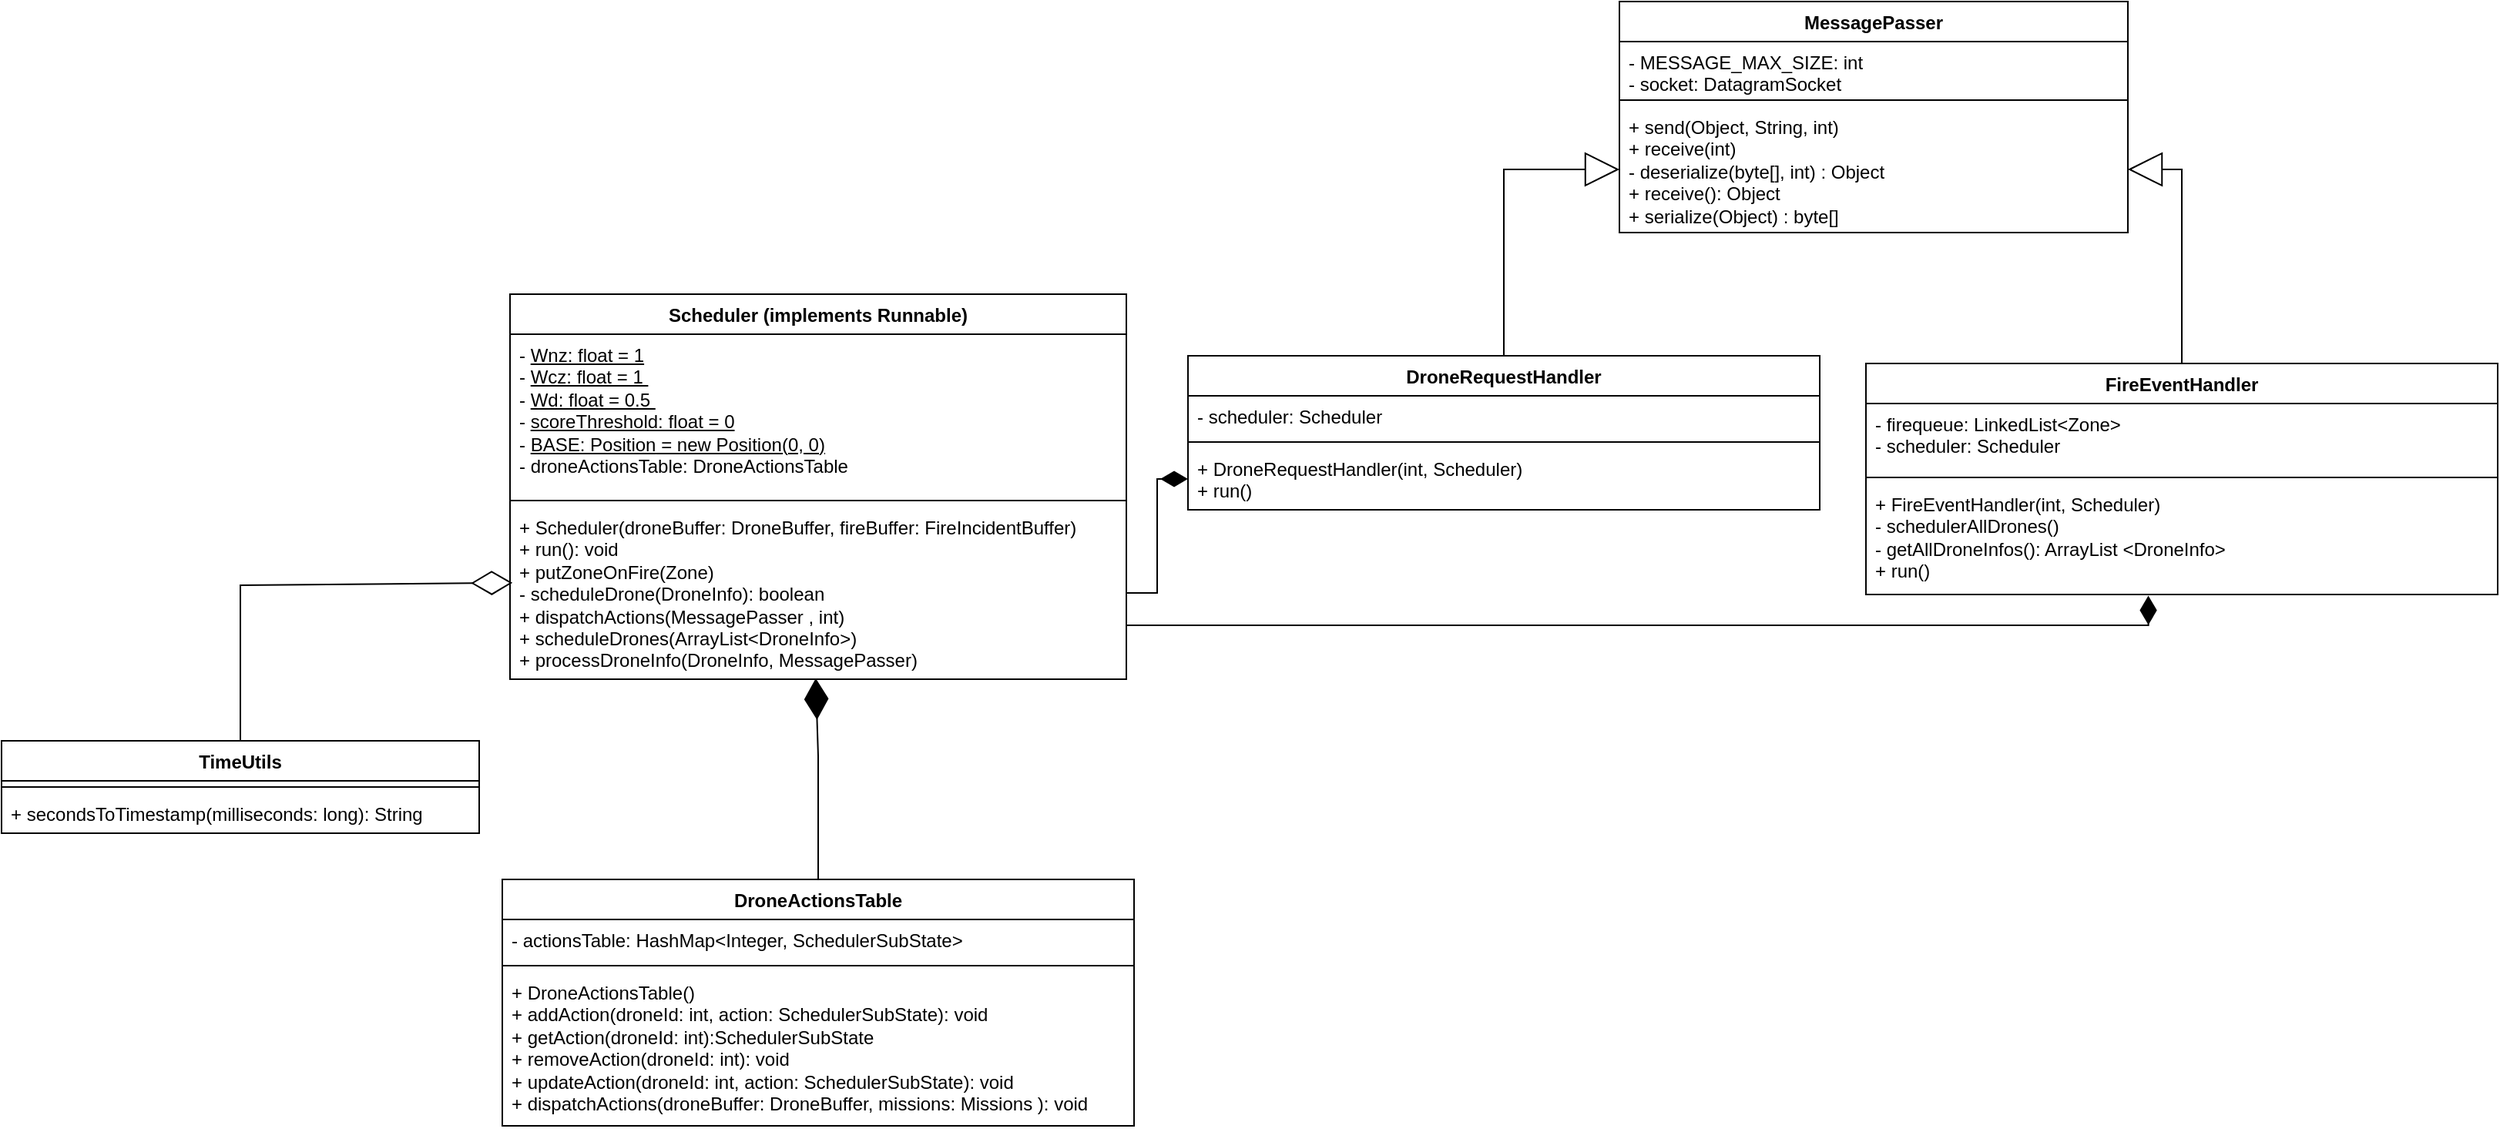 <mxfile version="26.1.1">
  <diagram name="Page-1" id="eEJxKL-lWHduR82IL-v4">
    <mxGraphModel dx="1716" dy="6792" grid="1" gridSize="10" guides="1" tooltips="1" connect="1" arrows="1" fold="1" page="1" pageScale="1" pageWidth="4681" pageHeight="3300" math="0" shadow="0">
      <root>
        <mxCell id="0" />
        <mxCell id="1" parent="0" />
        <mxCell id="h3W51ta-Ks5Jti1VDjaL-1" value="Scheduler (implements Runnable)" style="swimlane;fontStyle=1;align=center;verticalAlign=top;childLayout=stackLayout;horizontal=1;startSize=26;horizontalStack=0;resizeParent=1;resizeParentMax=0;resizeLast=0;collapsible=1;marginBottom=0;whiteSpace=wrap;html=1;" parent="1" vertex="1">
          <mxGeometry x="680" y="-990" width="400" height="250" as="geometry" />
        </mxCell>
        <mxCell id="h3W51ta-Ks5Jti1VDjaL-2" value="&lt;div&gt;- &lt;u&gt;Wnz: float = 1&lt;/u&gt;&amp;nbsp;&lt;/div&gt;&lt;div&gt;- &lt;u&gt;Wcz: float = 1&amp;nbsp;&lt;/u&gt;&lt;/div&gt;&lt;div&gt;- &lt;u&gt;Wd: float = 0.5&amp;nbsp;&lt;/u&gt;&lt;/div&gt;&lt;div&gt;- &lt;u&gt;scoreThreshold: float = 0&lt;/u&gt;&lt;/div&gt;&lt;div&gt;&lt;span style=&quot;background-color: transparent; color: light-dark(rgb(0, 0, 0), rgb(255, 255, 255));&quot;&gt;- &lt;u&gt;BASE:&amp;nbsp;&lt;/u&gt;&lt;/span&gt;&lt;u style=&quot;background-color: transparent; color: light-dark(rgb(0, 0, 0), rgb(255, 255, 255));&quot;&gt;Position&lt;/u&gt;&lt;u style=&quot;background-color: transparent; color: light-dark(rgb(0, 0, 0), rgb(255, 255, 255));&quot;&gt;&amp;nbsp;= new Position(0, 0)&lt;/u&gt;&lt;/div&gt;&lt;div&gt;- droneActionsTable:&amp;nbsp;&lt;span style=&quot;background-color: transparent; color: light-dark(rgb(0, 0, 0), rgb(255, 255, 255));&quot;&gt;DroneActionsTable&lt;/span&gt;&lt;span style=&quot;background-color: transparent; color: light-dark(rgb(0, 0, 0), rgb(255, 255, 255));&quot;&gt;&amp;nbsp;&lt;/span&gt;&lt;/div&gt;&lt;div&gt;&lt;br&gt;&lt;/div&gt;" style="text;strokeColor=none;fillColor=none;align=left;verticalAlign=top;spacingLeft=4;spacingRight=4;overflow=hidden;rotatable=0;points=[[0,0.5],[1,0.5]];portConstraint=eastwest;whiteSpace=wrap;html=1;" parent="h3W51ta-Ks5Jti1VDjaL-1" vertex="1">
          <mxGeometry y="26" width="400" height="104" as="geometry" />
        </mxCell>
        <mxCell id="h3W51ta-Ks5Jti1VDjaL-3" value="" style="line;strokeWidth=1;fillColor=none;align=left;verticalAlign=middle;spacingTop=-1;spacingLeft=3;spacingRight=3;rotatable=0;labelPosition=right;points=[];portConstraint=eastwest;strokeColor=inherit;" parent="h3W51ta-Ks5Jti1VDjaL-1" vertex="1">
          <mxGeometry y="130" width="400" height="8" as="geometry" />
        </mxCell>
        <mxCell id="h3W51ta-Ks5Jti1VDjaL-4" value="+ Scheduler(droneBuffer: DroneBuffer, fireBuffer: FireIncidentBuffer)&lt;div&gt;+ run(): void&lt;/div&gt;&lt;div&gt;+ putZoneOnFire(Zone)&lt;/div&gt;&lt;div&gt;- scheduleDrone(DroneInfo): boolean&lt;/div&gt;&lt;div&gt;+ dispatchActions(MessagePasser , int)&lt;/div&gt;&lt;div&gt;+ scheduleDrones(ArrayList&amp;lt;DroneInfo&amp;gt;)&lt;/div&gt;&lt;div&gt;+ processDroneInfo(DroneInfo, MessagePasser)&lt;/div&gt;&lt;div&gt;&lt;br&gt;&lt;/div&gt;" style="text;strokeColor=none;fillColor=none;align=left;verticalAlign=top;spacingLeft=4;spacingRight=4;overflow=hidden;rotatable=0;points=[[0,0.5],[1,0.5]];portConstraint=eastwest;whiteSpace=wrap;html=1;" parent="h3W51ta-Ks5Jti1VDjaL-1" vertex="1">
          <mxGeometry y="138" width="400" height="112" as="geometry" />
        </mxCell>
        <mxCell id="dKFs73hvSrn7vz81Vy-Z-1" value="DroneActionsTable" style="swimlane;fontStyle=1;align=center;verticalAlign=top;childLayout=stackLayout;horizontal=1;startSize=26;horizontalStack=0;resizeParent=1;resizeParentMax=0;resizeLast=0;collapsible=1;marginBottom=0;whiteSpace=wrap;html=1;" parent="1" vertex="1">
          <mxGeometry x="675" y="-610" width="410" height="160" as="geometry" />
        </mxCell>
        <mxCell id="dKFs73hvSrn7vz81Vy-Z-2" value="- actionsTable: HashMap&amp;lt;Integer, SchedulerSubState&amp;gt;&amp;nbsp;" style="text;strokeColor=none;fillColor=none;align=left;verticalAlign=top;spacingLeft=4;spacingRight=4;overflow=hidden;rotatable=0;points=[[0,0.5],[1,0.5]];portConstraint=eastwest;whiteSpace=wrap;html=1;" parent="dKFs73hvSrn7vz81Vy-Z-1" vertex="1">
          <mxGeometry y="26" width="410" height="26" as="geometry" />
        </mxCell>
        <mxCell id="dKFs73hvSrn7vz81Vy-Z-3" value="" style="line;strokeWidth=1;fillColor=none;align=left;verticalAlign=middle;spacingTop=-1;spacingLeft=3;spacingRight=3;rotatable=0;labelPosition=right;points=[];portConstraint=eastwest;strokeColor=inherit;" parent="dKFs73hvSrn7vz81Vy-Z-1" vertex="1">
          <mxGeometry y="52" width="410" height="8" as="geometry" />
        </mxCell>
        <mxCell id="dKFs73hvSrn7vz81Vy-Z-4" value="+ DroneActionsTable()&lt;div&gt;+ addAction(droneId: int, action:&amp;nbsp;&lt;span style=&quot;background-color: transparent; color: light-dark(rgb(0, 0, 0), rgb(255, 255, 255));&quot;&gt;SchedulerSubState&lt;/span&gt;&lt;span style=&quot;background-color: transparent; color: light-dark(rgb(0, 0, 0), rgb(255, 255, 255));&quot;&gt;):&amp;nbsp;&lt;/span&gt;&lt;span style=&quot;background-color: transparent; color: light-dark(rgb(0, 0, 0), rgb(255, 255, 255));&quot;&gt;void&lt;/span&gt;&lt;span style=&quot;background-color: transparent; color: light-dark(rgb(0, 0, 0), rgb(255, 255, 255));&quot;&gt;&amp;nbsp;&lt;/span&gt;&lt;/div&gt;&lt;div&gt;&lt;span style=&quot;background-color: transparent;&quot;&gt;+ getAction(droneId: int):&lt;/span&gt;&lt;span style=&quot;background-color: transparent; color: light-dark(rgb(0, 0, 0), rgb(255, 255, 255));&quot;&gt;SchedulerSubState&lt;/span&gt;&lt;/div&gt;&lt;div&gt;&lt;span style=&quot;background-color: transparent;&quot;&gt;+ removeAction(droneId: int): void&lt;/span&gt;&lt;/div&gt;&lt;div&gt;&lt;span style=&quot;background-color: transparent;&quot;&gt;+ updateAction(droneId: int, action:&amp;nbsp;&lt;/span&gt;&lt;span style=&quot;background-color: transparent; color: light-dark(rgb(0, 0, 0), rgb(255, 255, 255));&quot;&gt;SchedulerSubState)&lt;/span&gt;&lt;span style=&quot;background-color: transparent; color: light-dark(rgb(0, 0, 0), rgb(255, 255, 255));&quot;&gt;:&amp;nbsp;&lt;/span&gt;&lt;span style=&quot;background-color: transparent; color: light-dark(rgb(0, 0, 0), rgb(255, 255, 255));&quot;&gt;void&lt;/span&gt;&lt;/div&gt;&lt;div&gt;&lt;span style=&quot;background-color: transparent;&quot;&gt;+ dispatchActions(droneBuffer:&amp;nbsp;&lt;/span&gt;&lt;span style=&quot;background-color: transparent; color: light-dark(rgb(0, 0, 0), rgb(255, 255, 255));&quot;&gt;DroneBuffer&lt;/span&gt;&lt;span style=&quot;background-color: transparent; color: light-dark(rgb(0, 0, 0), rgb(255, 255, 255));&quot;&gt;, missions:&amp;nbsp;&lt;/span&gt;&lt;span style=&quot;background-color: transparent; color: light-dark(rgb(0, 0, 0), rgb(255, 255, 255));&quot;&gt;Missions&lt;/span&gt;&lt;span style=&quot;background-color: transparent; color: light-dark(rgb(0, 0, 0), rgb(255, 255, 255));&quot;&gt;&amp;nbsp;&lt;/span&gt;&lt;span style=&quot;background-color: transparent; color: light-dark(rgb(0, 0, 0), rgb(255, 255, 255));&quot;&gt;): void&lt;/span&gt;&lt;/div&gt;" style="text;strokeColor=none;fillColor=none;align=left;verticalAlign=top;spacingLeft=4;spacingRight=4;overflow=hidden;rotatable=0;points=[[0,0.5],[1,0.5]];portConstraint=eastwest;whiteSpace=wrap;html=1;" parent="dKFs73hvSrn7vz81Vy-Z-1" vertex="1">
          <mxGeometry y="60" width="410" height="100" as="geometry" />
        </mxCell>
        <mxCell id="dKFs73hvSrn7vz81Vy-Z-16" value="" style="endArrow=diamondThin;endFill=1;endSize=24;html=1;rounded=0;entryX=0.496;entryY=0.995;entryDx=0;entryDy=0;entryPerimeter=0;exitX=0.5;exitY=0;exitDx=0;exitDy=0;" parent="1" source="dKFs73hvSrn7vz81Vy-Z-1" target="h3W51ta-Ks5Jti1VDjaL-4" edge="1">
          <mxGeometry width="160" relative="1" as="geometry">
            <mxPoint x="885" y="-610" as="sourcePoint" />
            <mxPoint x="903.8" y="-766.43" as="targetPoint" />
            <Array as="points">
              <mxPoint x="880" y="-690" />
            </Array>
          </mxGeometry>
        </mxCell>
        <mxCell id="4UCcectZ9RR5FjJ4Dgxq-1" value="TimeUtils&lt;div&gt;&lt;br&gt;&lt;/div&gt;" style="swimlane;fontStyle=1;align=center;verticalAlign=top;childLayout=stackLayout;horizontal=1;startSize=26;horizontalStack=0;resizeParent=1;resizeParentMax=0;resizeLast=0;collapsible=1;marginBottom=0;whiteSpace=wrap;html=1;" parent="1" vertex="1">
          <mxGeometry x="350" y="-700" width="310" height="60" as="geometry" />
        </mxCell>
        <mxCell id="4UCcectZ9RR5FjJ4Dgxq-2" value="" style="line;strokeWidth=1;fillColor=none;align=left;verticalAlign=middle;spacingTop=-1;spacingLeft=3;spacingRight=3;rotatable=0;labelPosition=right;points=[];portConstraint=eastwest;strokeColor=inherit;" parent="4UCcectZ9RR5FjJ4Dgxq-1" vertex="1">
          <mxGeometry y="26" width="310" height="8" as="geometry" />
        </mxCell>
        <mxCell id="4UCcectZ9RR5FjJ4Dgxq-3" value="+ secondsToTimestamp(milliseconds: long): String" style="text;strokeColor=none;fillColor=none;align=left;verticalAlign=top;spacingLeft=4;spacingRight=4;overflow=hidden;rotatable=0;points=[[0,0.5],[1,0.5]];portConstraint=eastwest;whiteSpace=wrap;html=1;" parent="4UCcectZ9RR5FjJ4Dgxq-1" vertex="1">
          <mxGeometry y="34" width="310" height="26" as="geometry" />
        </mxCell>
        <mxCell id="4UCcectZ9RR5FjJ4Dgxq-4" value="" style="endArrow=diamondThin;endFill=0;endSize=24;html=1;rounded=0;entryX=0.004;entryY=0.441;entryDx=0;entryDy=0;exitX=0.5;exitY=0;exitDx=0;exitDy=0;entryPerimeter=0;" parent="1" source="4UCcectZ9RR5FjJ4Dgxq-1" target="h3W51ta-Ks5Jti1VDjaL-4" edge="1">
          <mxGeometry width="160" relative="1" as="geometry">
            <mxPoint x="440" y="-750" as="sourcePoint" />
            <mxPoint x="600" y="-750" as="targetPoint" />
            <Array as="points">
              <mxPoint x="505" y="-801" />
            </Array>
          </mxGeometry>
        </mxCell>
        <mxCell id="FIHha0fjzItLpae2ZwEn-1" value="MessagePasser" style="swimlane;fontStyle=1;align=center;verticalAlign=top;childLayout=stackLayout;horizontal=1;startSize=26;horizontalStack=0;resizeParent=1;resizeParentMax=0;resizeLast=0;collapsible=1;marginBottom=0;whiteSpace=wrap;html=1;" vertex="1" parent="1">
          <mxGeometry x="1400" y="-1180" width="330" height="150" as="geometry" />
        </mxCell>
        <mxCell id="FIHha0fjzItLpae2ZwEn-2" value="- MESSAGE_MAX_SIZE: int&lt;div&gt;- socket: DatagramSocket&lt;/div&gt;" style="text;strokeColor=none;fillColor=none;align=left;verticalAlign=top;spacingLeft=4;spacingRight=4;overflow=hidden;rotatable=0;points=[[0,0.5],[1,0.5]];portConstraint=eastwest;whiteSpace=wrap;html=1;" vertex="1" parent="FIHha0fjzItLpae2ZwEn-1">
          <mxGeometry y="26" width="330" height="34" as="geometry" />
        </mxCell>
        <mxCell id="FIHha0fjzItLpae2ZwEn-3" value="" style="line;strokeWidth=1;fillColor=none;align=left;verticalAlign=middle;spacingTop=-1;spacingLeft=3;spacingRight=3;rotatable=0;labelPosition=right;points=[];portConstraint=eastwest;strokeColor=inherit;" vertex="1" parent="FIHha0fjzItLpae2ZwEn-1">
          <mxGeometry y="60" width="330" height="8" as="geometry" />
        </mxCell>
        <mxCell id="FIHha0fjzItLpae2ZwEn-4" value="+ send(Object, String, int)&lt;div&gt;+ receive(int)&lt;/div&gt;&lt;div&gt;- deserialize(byte[], int) : Object&lt;/div&gt;&lt;div&gt;+ receive(): Object&lt;/div&gt;&lt;div&gt;+ serialize(Object) : byte[]&lt;/div&gt;&lt;div&gt;&lt;br&gt;&lt;/div&gt;" style="text;strokeColor=none;fillColor=none;align=left;verticalAlign=top;spacingLeft=4;spacingRight=4;overflow=hidden;rotatable=0;points=[[0,0.5],[1,0.5]];portConstraint=eastwest;whiteSpace=wrap;html=1;" vertex="1" parent="FIHha0fjzItLpae2ZwEn-1">
          <mxGeometry y="68" width="330" height="82" as="geometry" />
        </mxCell>
        <mxCell id="FIHha0fjzItLpae2ZwEn-15" style="edgeStyle=orthogonalEdgeStyle;rounded=0;orthogonalLoop=1;jettySize=auto;html=1;endArrow=block;endFill=0;strokeWidth=1;endSize=20;" edge="1" parent="1" source="FIHha0fjzItLpae2ZwEn-5" target="FIHha0fjzItLpae2ZwEn-4">
          <mxGeometry relative="1" as="geometry" />
        </mxCell>
        <mxCell id="FIHha0fjzItLpae2ZwEn-5" value="DroneRequestHandler" style="swimlane;fontStyle=1;align=center;verticalAlign=top;childLayout=stackLayout;horizontal=1;startSize=26;horizontalStack=0;resizeParent=1;resizeParentMax=0;resizeLast=0;collapsible=1;marginBottom=0;whiteSpace=wrap;html=1;" vertex="1" parent="1">
          <mxGeometry x="1120" y="-950" width="410" height="100" as="geometry" />
        </mxCell>
        <mxCell id="FIHha0fjzItLpae2ZwEn-6" value="- scheduler: Scheduler" style="text;strokeColor=none;fillColor=none;align=left;verticalAlign=top;spacingLeft=4;spacingRight=4;overflow=hidden;rotatable=0;points=[[0,0.5],[1,0.5]];portConstraint=eastwest;whiteSpace=wrap;html=1;" vertex="1" parent="FIHha0fjzItLpae2ZwEn-5">
          <mxGeometry y="26" width="410" height="26" as="geometry" />
        </mxCell>
        <mxCell id="FIHha0fjzItLpae2ZwEn-7" value="" style="line;strokeWidth=1;fillColor=none;align=left;verticalAlign=middle;spacingTop=-1;spacingLeft=3;spacingRight=3;rotatable=0;labelPosition=right;points=[];portConstraint=eastwest;strokeColor=inherit;" vertex="1" parent="FIHha0fjzItLpae2ZwEn-5">
          <mxGeometry y="52" width="410" height="8" as="geometry" />
        </mxCell>
        <mxCell id="FIHha0fjzItLpae2ZwEn-8" value="+ DroneRequestHandler(int, Scheduler)&lt;div&gt;+ run()&lt;/div&gt;" style="text;strokeColor=none;fillColor=none;align=left;verticalAlign=top;spacingLeft=4;spacingRight=4;overflow=hidden;rotatable=0;points=[[0,0.5],[1,0.5]];portConstraint=eastwest;whiteSpace=wrap;html=1;" vertex="1" parent="FIHha0fjzItLpae2ZwEn-5">
          <mxGeometry y="60" width="410" height="40" as="geometry" />
        </mxCell>
        <mxCell id="FIHha0fjzItLpae2ZwEn-16" style="edgeStyle=orthogonalEdgeStyle;rounded=0;orthogonalLoop=1;jettySize=auto;html=1;entryX=1;entryY=0.5;entryDx=0;entryDy=0;endArrow=block;endFill=0;endSize=20;" edge="1" parent="1" source="FIHha0fjzItLpae2ZwEn-9" target="FIHha0fjzItLpae2ZwEn-4">
          <mxGeometry relative="1" as="geometry" />
        </mxCell>
        <mxCell id="FIHha0fjzItLpae2ZwEn-9" value="FireEventHandler" style="swimlane;fontStyle=1;align=center;verticalAlign=top;childLayout=stackLayout;horizontal=1;startSize=26;horizontalStack=0;resizeParent=1;resizeParentMax=0;resizeLast=0;collapsible=1;marginBottom=0;whiteSpace=wrap;html=1;" vertex="1" parent="1">
          <mxGeometry x="1560" y="-945" width="410" height="150" as="geometry" />
        </mxCell>
        <mxCell id="FIHha0fjzItLpae2ZwEn-10" value="- firequeue: LinkedList&amp;lt;Zone&amp;gt;&lt;div&gt;- scheduler: Scheduler&lt;/div&gt;" style="text;strokeColor=none;fillColor=none;align=left;verticalAlign=top;spacingLeft=4;spacingRight=4;overflow=hidden;rotatable=0;points=[[0,0.5],[1,0.5]];portConstraint=eastwest;whiteSpace=wrap;html=1;" vertex="1" parent="FIHha0fjzItLpae2ZwEn-9">
          <mxGeometry y="26" width="410" height="44" as="geometry" />
        </mxCell>
        <mxCell id="FIHha0fjzItLpae2ZwEn-11" value="" style="line;strokeWidth=1;fillColor=none;align=left;verticalAlign=middle;spacingTop=-1;spacingLeft=3;spacingRight=3;rotatable=0;labelPosition=right;points=[];portConstraint=eastwest;strokeColor=inherit;" vertex="1" parent="FIHha0fjzItLpae2ZwEn-9">
          <mxGeometry y="70" width="410" height="8" as="geometry" />
        </mxCell>
        <mxCell id="FIHha0fjzItLpae2ZwEn-12" value="+ FireEventHandler(int, Scheduler)&lt;div&gt;- schedulerAllDrones()&lt;/div&gt;&lt;div&gt;- getAllDroneInfos(): ArrayList &amp;lt;DroneInfo&amp;gt;&lt;/div&gt;&lt;div&gt;+ run()&lt;/div&gt;" style="text;strokeColor=none;fillColor=none;align=left;verticalAlign=top;spacingLeft=4;spacingRight=4;overflow=hidden;rotatable=0;points=[[0,0.5],[1,0.5]];portConstraint=eastwest;whiteSpace=wrap;html=1;" vertex="1" parent="FIHha0fjzItLpae2ZwEn-9">
          <mxGeometry y="78" width="410" height="72" as="geometry" />
        </mxCell>
        <mxCell id="FIHha0fjzItLpae2ZwEn-13" style="edgeStyle=orthogonalEdgeStyle;rounded=0;orthogonalLoop=1;jettySize=auto;html=1;endArrow=diamondThin;endFill=1;endSize=15;" edge="1" parent="1" source="h3W51ta-Ks5Jti1VDjaL-4" target="FIHha0fjzItLpae2ZwEn-8">
          <mxGeometry relative="1" as="geometry" />
        </mxCell>
        <mxCell id="FIHha0fjzItLpae2ZwEn-14" style="edgeStyle=orthogonalEdgeStyle;rounded=0;orthogonalLoop=1;jettySize=auto;html=1;entryX=0.447;entryY=1.011;entryDx=0;entryDy=0;entryPerimeter=0;endArrow=diamondThin;endFill=1;endSize=16;" edge="1" parent="1" source="h3W51ta-Ks5Jti1VDjaL-4" target="FIHha0fjzItLpae2ZwEn-12">
          <mxGeometry relative="1" as="geometry">
            <Array as="points">
              <mxPoint x="1743" y="-775" />
            </Array>
          </mxGeometry>
        </mxCell>
      </root>
    </mxGraphModel>
  </diagram>
</mxfile>
